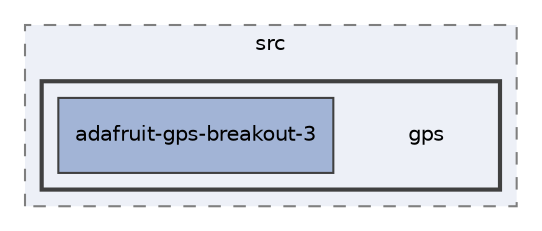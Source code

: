 digraph "software/src/gps"
{
 // LATEX_PDF_SIZE
  edge [fontname="Helvetica",fontsize="10",labelfontname="Helvetica",labelfontsize="10"];
  node [fontname="Helvetica",fontsize="10",shape=record];
  compound=true
  subgraph clusterdir_0a6976b261bfea925410a9d3b510969e {
    graph [ bgcolor="#edf0f7", pencolor="grey50", style="filled,dashed,", label="src", fontname="Helvetica", fontsize="10", URL="dir_0a6976b261bfea925410a9d3b510969e.html"]
  subgraph clusterdir_e03a9e5dcb0628dda68c7d0b72390e24 {
    graph [ bgcolor="#edf0f7", pencolor="grey25", style="filled,bold,", label="", fontname="Helvetica", fontsize="10", URL="dir_e03a9e5dcb0628dda68c7d0b72390e24.html"]
    dir_e03a9e5dcb0628dda68c7d0b72390e24 [shape=plaintext, label="gps"];
  dir_6b57110d055076235185db70af943d80 [shape=box, label="adafruit-gps-breakout-3", style="filled,", fillcolor="#a2b4d6", color="grey25", URL="dir_6b57110d055076235185db70af943d80.html"];
  }
  }
}
